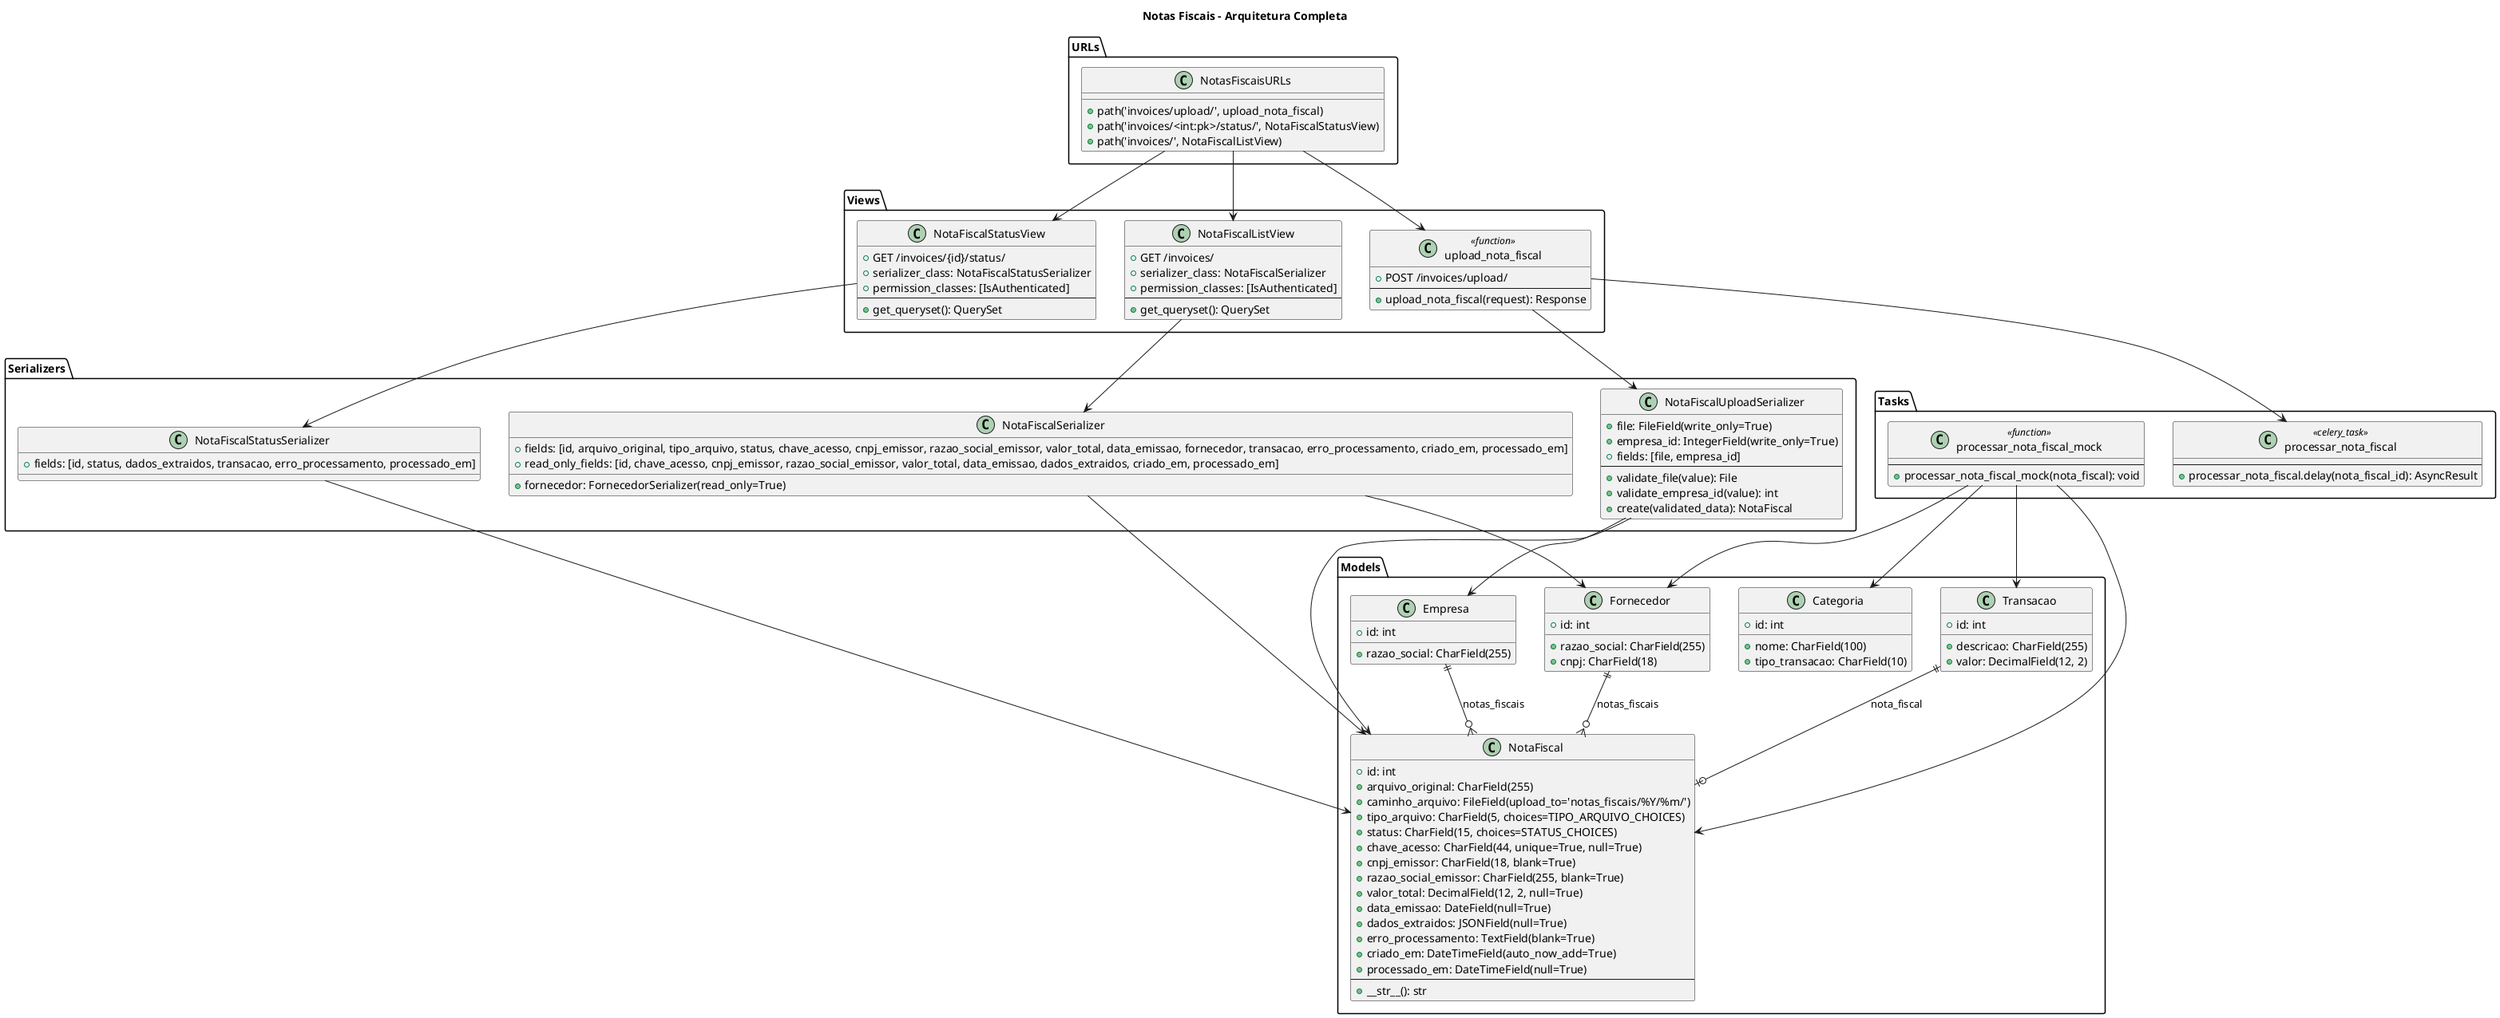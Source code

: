 @startuml notas_fiscais_complete
!define DIRECTION left to right direction
title Notas Fiscais - Arquitetura Completa

package "URLs" {
  class NotasFiscaisURLs {
    +path('invoices/upload/', upload_nota_fiscal)
    +path('invoices/<int:pk>/status/', NotaFiscalStatusView)
    +path('invoices/', NotaFiscalListView)
  }
}

package "Views" {
  class "upload_nota_fiscal" <<function>> {
    +POST /invoices/upload/
    --
    +upload_nota_fiscal(request): Response
  }
  
  class NotaFiscalStatusView {
    +GET /invoices/{id}/status/
    +serializer_class: NotaFiscalStatusSerializer
    +permission_classes: [IsAuthenticated]
    --
    +get_queryset(): QuerySet
  }
  
  class NotaFiscalListView {
    +GET /invoices/
    +serializer_class: NotaFiscalSerializer
    +permission_classes: [IsAuthenticated]
    --
    +get_queryset(): QuerySet
  }
}

package "Serializers" {
  class NotaFiscalUploadSerializer {
    +file: FileField(write_only=True)
    +empresa_id: IntegerField(write_only=True)
    +fields: [file, empresa_id]
    --
    +validate_file(value): File
    +validate_empresa_id(value): int
    +create(validated_data): NotaFiscal
  }
  
  class NotaFiscalSerializer {
    +fornecedor: FornecedorSerializer(read_only=True)
    +fields: [id, arquivo_original, tipo_arquivo, status, chave_acesso, cnpj_emissor, razao_social_emissor, valor_total, data_emissao, fornecedor, transacao, erro_processamento, criado_em, processado_em]
    +read_only_fields: [id, chave_acesso, cnpj_emissor, razao_social_emissor, valor_total, data_emissao, dados_extraidos, criado_em, processado_em]
  }
  
  class NotaFiscalStatusSerializer {
    +fields: [id, status, dados_extraidos, transacao, erro_processamento, processado_em]
  }
}

package "Models" {
  class NotaFiscal {
    +id: int
    +arquivo_original: CharField(255)
    +caminho_arquivo: FileField(upload_to='notas_fiscais/%Y/%m/')
    +tipo_arquivo: CharField(5, choices=TIPO_ARQUIVO_CHOICES)
    +status: CharField(15, choices=STATUS_CHOICES)
    +chave_acesso: CharField(44, unique=True, null=True)
    +cnpj_emissor: CharField(18, blank=True)
    +razao_social_emissor: CharField(255, blank=True)
    +valor_total: DecimalField(12, 2, null=True)
    +data_emissao: DateField(null=True)
    +dados_extraidos: JSONField(null=True)
    +erro_processamento: TextField(blank=True)
    +criado_em: DateTimeField(auto_now_add=True)
    +processado_em: DateTimeField(null=True)
    --
    +__str__(): str
  }
  
  class Empresa {
    +id: int
    +razao_social: CharField(255)
  }
  
  class Fornecedor {
    +id: int
    +razao_social: CharField(255)
    +cnpj: CharField(18)
  }
  
  class Transacao {
    +id: int
    +descricao: CharField(255)
    +valor: DecimalField(12, 2)
  }
  
  class Categoria {
    +id: int
    +nome: CharField(100)
    +tipo_transacao: CharField(10)
  }
}

package "Tasks" {
  class "processar_nota_fiscal" <<celery_task>> {
    --
    +processar_nota_fiscal.delay(nota_fiscal_id): AsyncResult
  }
  
  class "processar_nota_fiscal_mock" <<function>> {
    --
    +processar_nota_fiscal_mock(nota_fiscal): void
  }
}

' Relacionamentos URLs -> Views
NotasFiscaisURLs --> upload_nota_fiscal
NotasFiscaisURLs --> NotaFiscalStatusView
NotasFiscaisURLs --> NotaFiscalListView

' Relacionamentos Views -> Serializers
upload_nota_fiscal --> NotaFiscalUploadSerializer
NotaFiscalStatusView --> NotaFiscalStatusSerializer
NotaFiscalListView --> NotaFiscalSerializer

' Relacionamentos Views -> Tasks
upload_nota_fiscal --> processar_nota_fiscal

' Relacionamentos Serializers -> Models
NotaFiscalUploadSerializer --> NotaFiscal
NotaFiscalUploadSerializer --> Empresa
NotaFiscalSerializer --> NotaFiscal
NotaFiscalSerializer --> Fornecedor
NotaFiscalStatusSerializer --> NotaFiscal

' Relacionamentos Tasks -> Models
processar_nota_fiscal_mock --> NotaFiscal
processar_nota_fiscal_mock --> Fornecedor
processar_nota_fiscal_mock --> Transacao
processar_nota_fiscal_mock --> Categoria

' Relacionamentos entre Models
Empresa ||--o{ NotaFiscal : notas_fiscais
Fornecedor ||--o{ NotaFiscal : notas_fiscais
Transacao ||--o| NotaFiscal : nota_fiscal
@enduml